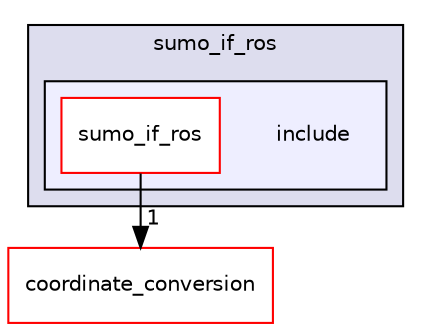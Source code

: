 digraph "/home/fascar/temp/adore/sumo_if_ros/sumo_if_ros/include" {
  compound=true
  node [ fontsize="10", fontname="Helvetica"];
  edge [ labelfontsize="10", labelfontname="Helvetica"];
  subgraph clusterdir_6ad3402a3314634d0bf487207d6c5f3c {
    graph [ bgcolor="#ddddee", pencolor="black", label="sumo_if_ros" fontname="Helvetica", fontsize="10", URL="dir_6ad3402a3314634d0bf487207d6c5f3c.html"]
  subgraph clusterdir_f7055195b0bc3fd15fd6aad1b47f18a9 {
    graph [ bgcolor="#eeeeff", pencolor="black", label="" URL="dir_f7055195b0bc3fd15fd6aad1b47f18a9.html"];
    dir_f7055195b0bc3fd15fd6aad1b47f18a9 [shape=plaintext label="include"];
  dir_bd92d48920bd809a154c49a3ea641452 [shape=box label="sumo_if_ros" fillcolor="white" style="filled" color="red" URL="dir_bd92d48920bd809a154c49a3ea641452.html"];
  }
  }
  dir_6e37c74a0ff481b16b1d1efbf9a3b900 [shape=box label="coordinate_conversion" fillcolor="white" style="filled" color="red" URL="dir_6e37c74a0ff481b16b1d1efbf9a3b900.html"];
  dir_bd92d48920bd809a154c49a3ea641452->dir_6e37c74a0ff481b16b1d1efbf9a3b900 [headlabel="1", labeldistance=1.5 headhref="dir_000068_000031.html"];
}
